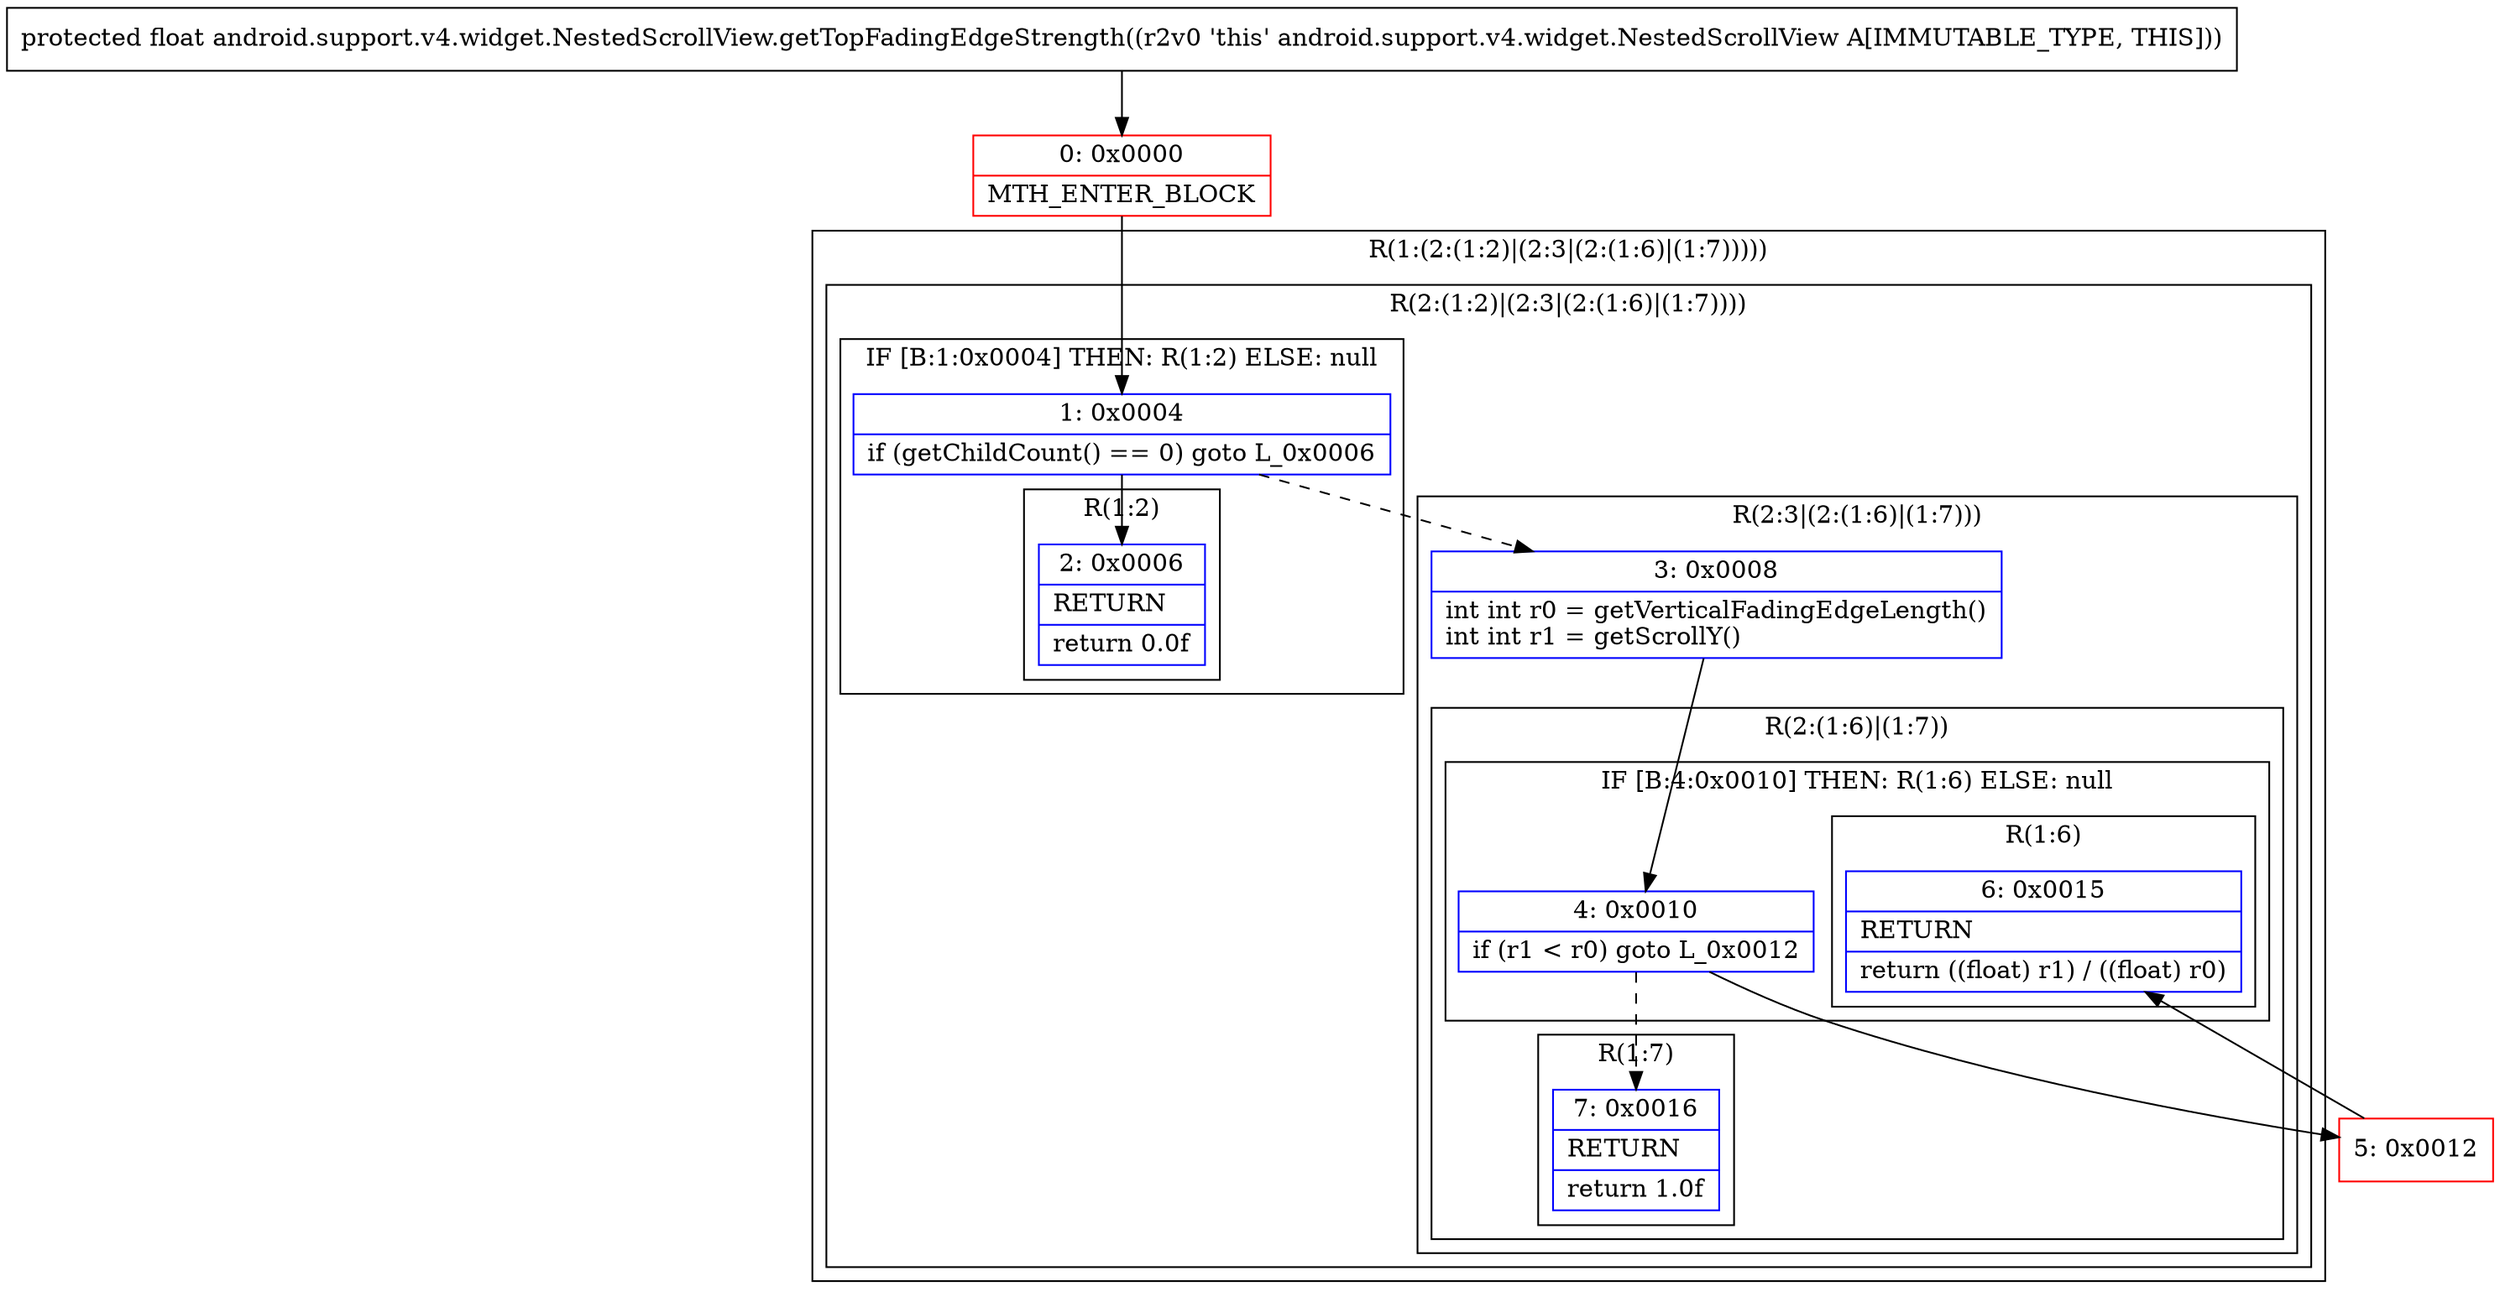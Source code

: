 digraph "CFG forandroid.support.v4.widget.NestedScrollView.getTopFadingEdgeStrength()F" {
subgraph cluster_Region_730082115 {
label = "R(1:(2:(1:2)|(2:3|(2:(1:6)|(1:7)))))";
node [shape=record,color=blue];
subgraph cluster_Region_1535623412 {
label = "R(2:(1:2)|(2:3|(2:(1:6)|(1:7))))";
node [shape=record,color=blue];
subgraph cluster_IfRegion_424862399 {
label = "IF [B:1:0x0004] THEN: R(1:2) ELSE: null";
node [shape=record,color=blue];
Node_1 [shape=record,label="{1\:\ 0x0004|if (getChildCount() == 0) goto L_0x0006\l}"];
subgraph cluster_Region_657602335 {
label = "R(1:2)";
node [shape=record,color=blue];
Node_2 [shape=record,label="{2\:\ 0x0006|RETURN\l|return 0.0f\l}"];
}
}
subgraph cluster_Region_1177653829 {
label = "R(2:3|(2:(1:6)|(1:7)))";
node [shape=record,color=blue];
Node_3 [shape=record,label="{3\:\ 0x0008|int int r0 = getVerticalFadingEdgeLength()\lint int r1 = getScrollY()\l}"];
subgraph cluster_Region_770104969 {
label = "R(2:(1:6)|(1:7))";
node [shape=record,color=blue];
subgraph cluster_IfRegion_1524533048 {
label = "IF [B:4:0x0010] THEN: R(1:6) ELSE: null";
node [shape=record,color=blue];
Node_4 [shape=record,label="{4\:\ 0x0010|if (r1 \< r0) goto L_0x0012\l}"];
subgraph cluster_Region_1482564331 {
label = "R(1:6)";
node [shape=record,color=blue];
Node_6 [shape=record,label="{6\:\ 0x0015|RETURN\l|return ((float) r1) \/ ((float) r0)\l}"];
}
}
subgraph cluster_Region_1208171425 {
label = "R(1:7)";
node [shape=record,color=blue];
Node_7 [shape=record,label="{7\:\ 0x0016|RETURN\l|return 1.0f\l}"];
}
}
}
}
}
Node_0 [shape=record,color=red,label="{0\:\ 0x0000|MTH_ENTER_BLOCK\l}"];
Node_5 [shape=record,color=red,label="{5\:\ 0x0012}"];
MethodNode[shape=record,label="{protected float android.support.v4.widget.NestedScrollView.getTopFadingEdgeStrength((r2v0 'this' android.support.v4.widget.NestedScrollView A[IMMUTABLE_TYPE, THIS])) }"];
MethodNode -> Node_0;
Node_1 -> Node_2;
Node_1 -> Node_3[style=dashed];
Node_3 -> Node_4;
Node_4 -> Node_5;
Node_4 -> Node_7[style=dashed];
Node_0 -> Node_1;
Node_5 -> Node_6;
}

